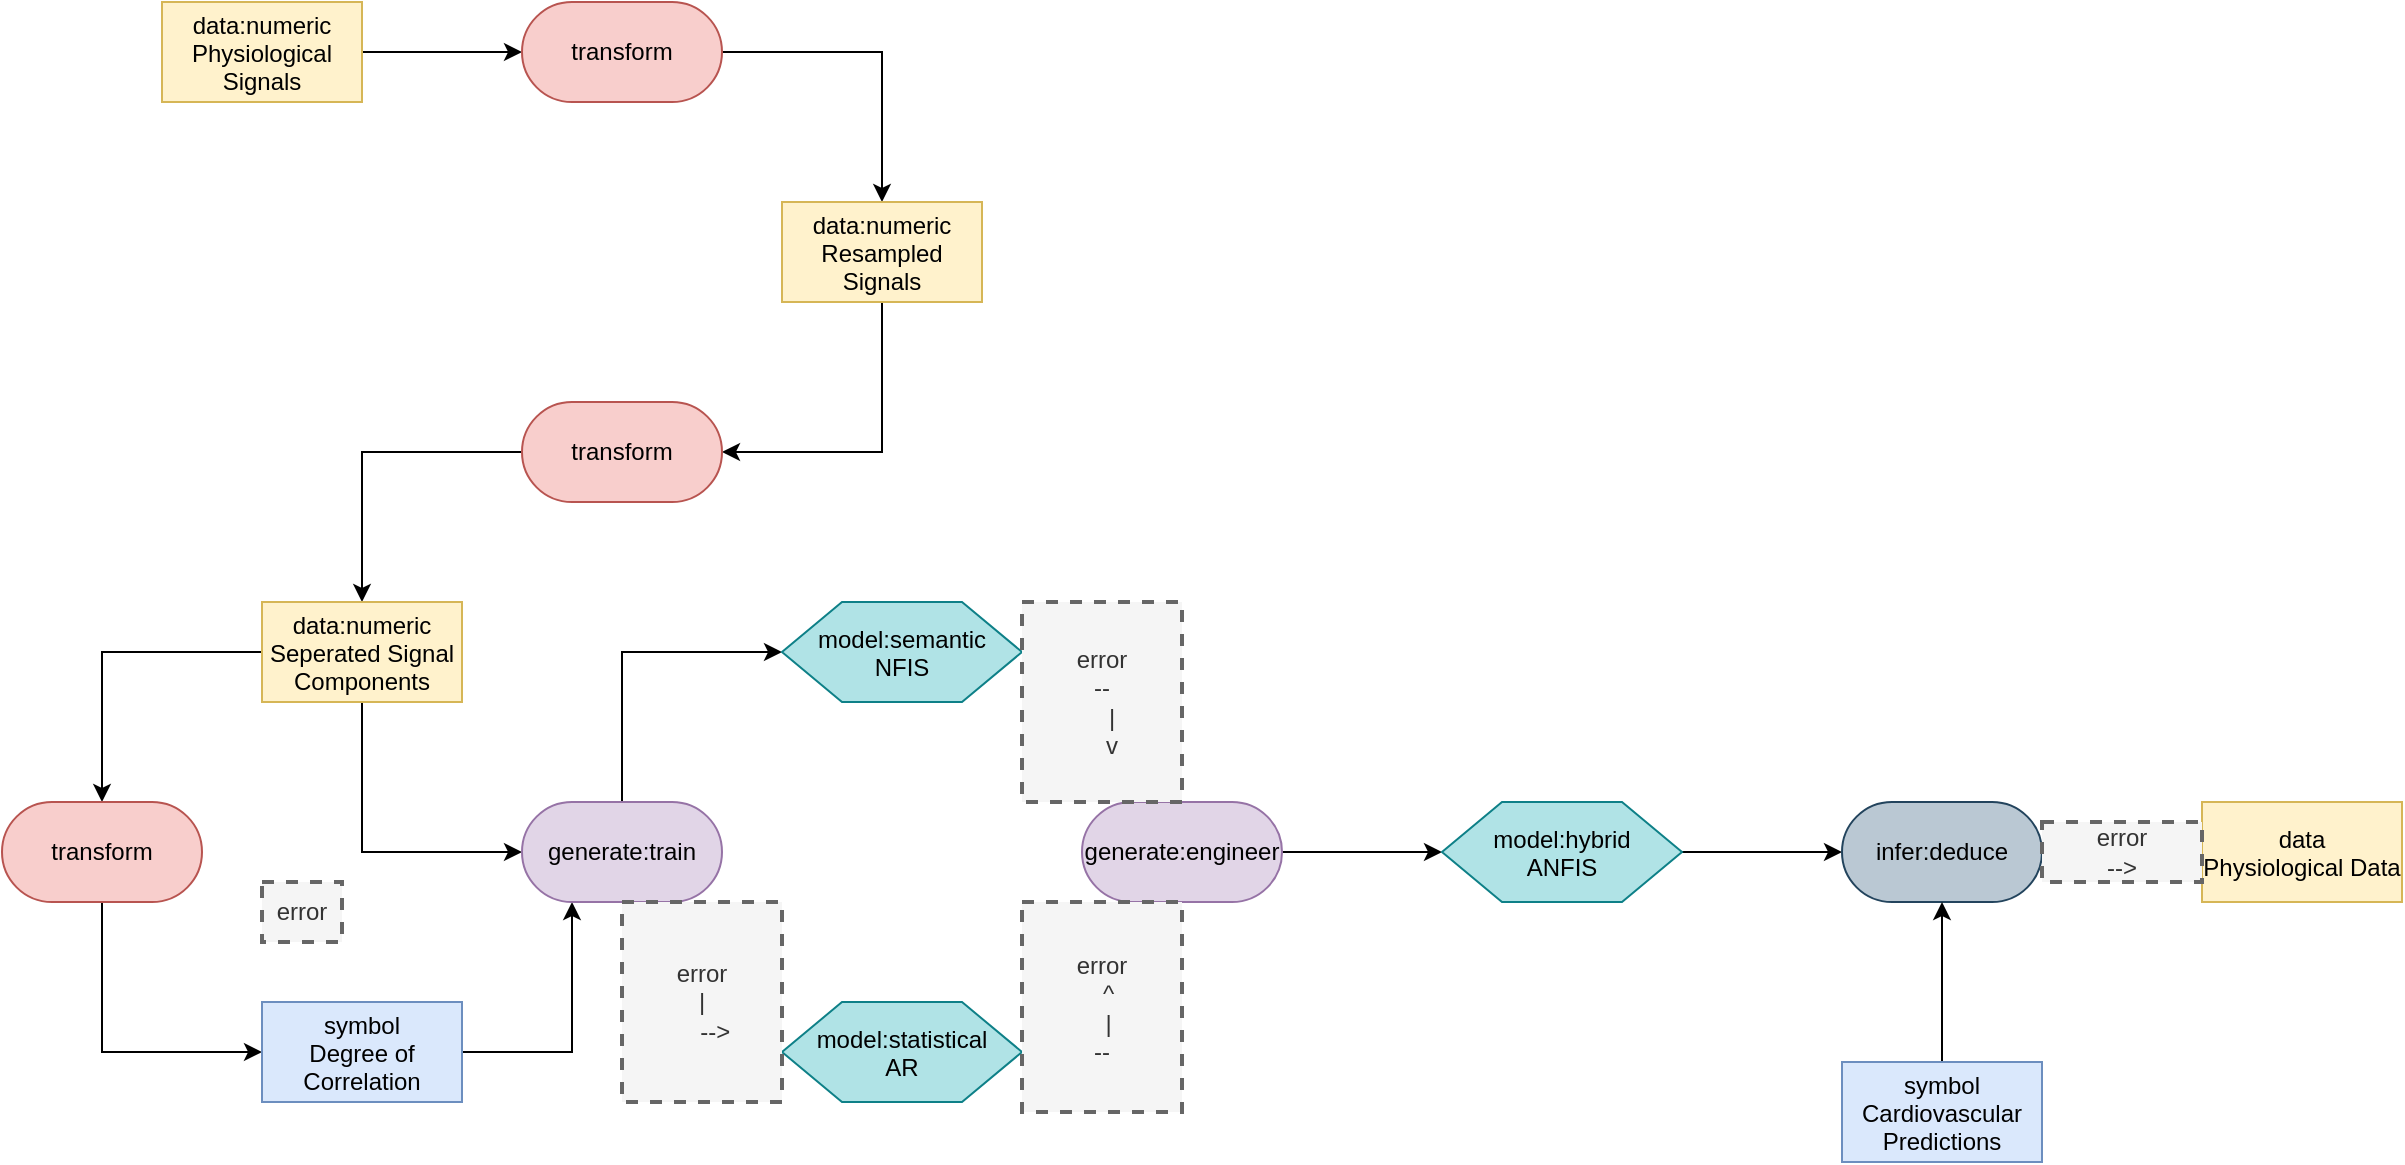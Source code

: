 <mxfile version="27.1.6" pages="2">
  <diagram name="Page-1" id="2KuapKHPaFfON-KTrQ2W">
    <mxGraphModel dx="1572" dy="942" grid="1" gridSize="10" guides="1" tooltips="1" connect="1" arrows="1" fold="1" page="1" pageScale="1" pageWidth="3300" pageHeight="4681" math="0" shadow="0">
      <root>
        <mxCell id="0" />
        <mxCell id="1" parent="0" />
        <mxCell id="aLVupdV_c1AP2KSebhh2-3" style="edgeStyle=orthogonalEdgeStyle;rounded=0;orthogonalLoop=1;jettySize=auto;html=1;exitX=1;exitY=0.5;exitDx=0;exitDy=0;entryX=0;entryY=0.5;entryDx=0;entryDy=0;" edge="1" parent="1" source="aLVupdV_c1AP2KSebhh2-1" target="aLVupdV_c1AP2KSebhh2-2">
          <mxGeometry relative="1" as="geometry" />
        </mxCell>
        <mxCell id="aLVupdV_c1AP2KSebhh2-1" value="data:numeric&#xa;Physiological&#xa;Signals" style="rectangle;fillColor=#fff2cc;strokeColor=#d6b656;" name="data" vertex="1" parent="1">
          <mxGeometry x="340" y="230" width="100" height="50" as="geometry" />
        </mxCell>
        <mxCell id="aLVupdV_c1AP2KSebhh2-5" style="edgeStyle=orthogonalEdgeStyle;rounded=0;orthogonalLoop=1;jettySize=auto;html=1;exitX=1;exitY=0.5;exitDx=0;exitDy=0;entryX=0.5;entryY=0;entryDx=0;entryDy=0;" edge="1" parent="1" source="aLVupdV_c1AP2KSebhh2-2" target="aLVupdV_c1AP2KSebhh2-4">
          <mxGeometry relative="1" as="geometry" />
        </mxCell>
        <mxCell id="aLVupdV_c1AP2KSebhh2-2" value="transform" style="rounded=1;whiteSpace=wrap;html=1;arcSize=50;fillColor=#f8cecc;strokeColor=#b85450;" name="transform" vertex="1" parent="1">
          <mxGeometry x="520" y="230" width="100" height="50" as="geometry" />
        </mxCell>
        <mxCell id="aLVupdV_c1AP2KSebhh2-7" style="edgeStyle=orthogonalEdgeStyle;rounded=0;orthogonalLoop=1;jettySize=auto;html=1;exitX=0.5;exitY=1;exitDx=0;exitDy=0;entryX=1;entryY=0.5;entryDx=0;entryDy=0;" edge="1" parent="1" source="aLVupdV_c1AP2KSebhh2-4" target="aLVupdV_c1AP2KSebhh2-6">
          <mxGeometry relative="1" as="geometry" />
        </mxCell>
        <mxCell id="aLVupdV_c1AP2KSebhh2-4" value="data:numeric&#xa;Resampled&#xa;Signals" style="rectangle;fillColor=#fff2cc;strokeColor=#d6b656;" name="data" vertex="1" parent="1">
          <mxGeometry x="650" y="330" width="100" height="50" as="geometry" />
        </mxCell>
        <mxCell id="aLVupdV_c1AP2KSebhh2-9" style="edgeStyle=orthogonalEdgeStyle;rounded=0;orthogonalLoop=1;jettySize=auto;html=1;exitX=0;exitY=0.5;exitDx=0;exitDy=0;entryX=0.5;entryY=0;entryDx=0;entryDy=0;" edge="1" parent="1" source="aLVupdV_c1AP2KSebhh2-6" target="aLVupdV_c1AP2KSebhh2-8">
          <mxGeometry relative="1" as="geometry" />
        </mxCell>
        <mxCell id="aLVupdV_c1AP2KSebhh2-6" value="transform" style="rounded=1;whiteSpace=wrap;html=1;arcSize=50;fillColor=#f8cecc;strokeColor=#b85450;" name="transform" vertex="1" parent="1" tooltip="⚠️ Node not part of any valid pattern.">
          <mxGeometry x="520" y="430" width="100" height="50" as="geometry" />
        </mxCell>
        <mxCell id="aLVupdV_c1AP2KSebhh2-11" style="edgeStyle=orthogonalEdgeStyle;rounded=0;orthogonalLoop=1;jettySize=auto;html=1;exitX=0;exitY=0.5;exitDx=0;exitDy=0;entryX=0.5;entryY=0;entryDx=0;entryDy=0;" edge="1" parent="1" source="aLVupdV_c1AP2KSebhh2-8" target="aLVupdV_c1AP2KSebhh2-10">
          <mxGeometry relative="1" as="geometry" />
        </mxCell>
        <mxCell id="aLVupdV_c1AP2KSebhh2-16" style="edgeStyle=orthogonalEdgeStyle;rounded=0;orthogonalLoop=1;jettySize=auto;html=1;exitX=0.5;exitY=1;exitDx=0;exitDy=0;entryX=0;entryY=0.5;entryDx=0;entryDy=0;" edge="1" parent="1" source="aLVupdV_c1AP2KSebhh2-8" target="aLVupdV_c1AP2KSebhh2-14">
          <mxGeometry relative="1" as="geometry" />
        </mxCell>
        <mxCell id="aLVupdV_c1AP2KSebhh2-8" value="data:numeric&#xa;Seperated Signal&#xa;Components" style="rectangle;fillColor=#fff2cc;strokeColor=#d6b656;" name="data" vertex="1" parent="1" tooltip="⚠️ Node not part of any valid pattern.">
          <mxGeometry x="390" y="530" width="100" height="50" as="geometry" />
        </mxCell>
        <mxCell id="aLVupdV_c1AP2KSebhh2-13" style="edgeStyle=orthogonalEdgeStyle;rounded=0;orthogonalLoop=1;jettySize=auto;html=1;exitX=0.5;exitY=1;exitDx=0;exitDy=0;entryX=0;entryY=0.5;entryDx=0;entryDy=0;" edge="1" parent="1" source="aLVupdV_c1AP2KSebhh2-10" target="aLVupdV_c1AP2KSebhh2-12">
          <mxGeometry relative="1" as="geometry" />
        </mxCell>
        <mxCell id="aLVupdV_c1AP2KSebhh2-10" value="transform" style="rounded=1;whiteSpace=wrap;html=1;arcSize=50;fillColor=#f8cecc;strokeColor=#b85450;" name="transform" vertex="1" parent="1" tooltip="⚠️ Node not part of any valid pattern.">
          <mxGeometry x="260" y="630" width="100" height="50" as="geometry" />
        </mxCell>
        <mxCell id="aLVupdV_c1AP2KSebhh2-18" style="edgeStyle=orthogonalEdgeStyle;rounded=0;orthogonalLoop=1;jettySize=auto;html=1;exitX=1;exitY=0.5;exitDx=0;exitDy=0;entryX=0.25;entryY=1;entryDx=0;entryDy=0;" edge="1" parent="1" source="aLVupdV_c1AP2KSebhh2-12" target="aLVupdV_c1AP2KSebhh2-14">
          <mxGeometry relative="1" as="geometry" />
        </mxCell>
        <mxCell id="aLVupdV_c1AP2KSebhh2-12" value="symbol&#xa;Degree of&#xa;Correlation" style="rectangle;fillColor=#dae8fc;strokeColor=#6c8ebf;" name="symbol" vertex="1" parent="1" tooltip="⚠️ Node not part of any valid pattern.">
          <mxGeometry x="390" y="730" width="100" height="50" as="geometry" />
        </mxCell>
        <mxCell id="aLVupdV_c1AP2KSebhh2-19" style="edgeStyle=orthogonalEdgeStyle;rounded=0;orthogonalLoop=1;jettySize=auto;html=1;exitX=0.5;exitY=0;exitDx=0;exitDy=0;entryX=0;entryY=0.5;entryDx=0;entryDy=0;" edge="1" parent="1" source="aLVupdV_c1AP2KSebhh2-14" target="aLVupdV_c1AP2KSebhh2-17">
          <mxGeometry relative="1" as="geometry" />
        </mxCell>
        <mxCell id="aLVupdV_c1AP2KSebhh2-14" value="generate:train" style="rounded=1;whiteSpace=wrap;html=1;arcSize=50;fillColor=#e1d5e7;strokeColor=#9673a6;" name="generate:train" vertex="1" parent="1" tooltip="⚠️ Node not part of any valid pattern.">
          <mxGeometry x="520" y="630" width="100" height="50" as="geometry" />
        </mxCell>
        <mxCell id="aLVupdV_c1AP2KSebhh2-17" value="model:semantic&#xa;NFIS" style="shape=hexagon;perimeter=hexagonPerimeter2;fillColor=#b0e3e6;strokeColor=#0e8088;" name="model" vertex="1" parent="1">
          <mxGeometry x="650" y="530" width="120" height="50" as="geometry" />
        </mxCell>
        <mxCell id="aLVupdV_c1AP2KSebhh2-20" value="model:statistical&#xa;AR" style="shape=hexagon;perimeter=hexagonPerimeter2;fillColor=#b0e3e6;strokeColor=#0e8088;" name="model" vertex="1" parent="1">
          <mxGeometry x="650" y="730" width="120" height="50" as="geometry" />
        </mxCell>
        <mxCell id="aLVupdV_c1AP2KSebhh2-22" value="&lt;div&gt;error&lt;/div&gt;&lt;div&gt;|&lt;/div&gt;&lt;div&gt;&amp;nbsp;&amp;nbsp;&amp;nbsp; --&amp;gt;&lt;/div&gt;" style="text;html=1;align=center;verticalAlign=middle;whiteSpace=wrap;rounded=0;dashed=1;fillColor=#f5f5f5;fontColor=#333333;strokeColor=#666666;strokeWidth=2;" name="text" vertex="1" parent="1">
          <mxGeometry x="570" y="680" width="80" height="100" as="geometry" />
        </mxCell>
        <mxCell id="aLVupdV_c1AP2KSebhh2-29" style="edgeStyle=orthogonalEdgeStyle;rounded=0;orthogonalLoop=1;jettySize=auto;html=1;exitX=1;exitY=0.5;exitDx=0;exitDy=0;entryX=0;entryY=0.5;entryDx=0;entryDy=0;" edge="1" parent="1" source="aLVupdV_c1AP2KSebhh2-23" target="aLVupdV_c1AP2KSebhh2-28">
          <mxGeometry relative="1" as="geometry" />
        </mxCell>
        <mxCell id="aLVupdV_c1AP2KSebhh2-23" value="generate:engineer" style="rounded=1;whiteSpace=wrap;html=1;arcSize=50;fillColor=#e1d5e7;strokeColor=#9673a6;" name="generate:engineer" vertex="1" parent="1">
          <mxGeometry x="800" y="630" width="100" height="50" as="geometry" />
        </mxCell>
        <mxCell id="aLVupdV_c1AP2KSebhh2-26" value="&lt;div&gt;error&lt;/div&gt;&lt;div&gt;--&lt;/div&gt;&lt;div&gt;&amp;nbsp;&amp;nbsp; |&lt;/div&gt;&lt;div&gt;&amp;nbsp;&amp;nbsp; v&lt;/div&gt;" style="text;html=1;align=center;verticalAlign=middle;whiteSpace=wrap;rounded=0;dashed=1;fillColor=#f5f5f5;fontColor=#333333;strokeColor=#666666;strokeWidth=2;" name="text" vertex="1" parent="1">
          <mxGeometry x="770" y="530" width="80" height="100" as="geometry" />
        </mxCell>
        <mxCell id="aLVupdV_c1AP2KSebhh2-27" value="&lt;div&gt;error&lt;/div&gt;&lt;div&gt;&amp;nbsp; ^&lt;/div&gt;&lt;div&gt;&amp;nbsp; |&lt;/div&gt;&lt;div&gt;--&lt;/div&gt;" style="text;html=1;align=center;verticalAlign=middle;whiteSpace=wrap;rounded=0;dashed=1;fillColor=#f5f5f5;fontColor=#333333;strokeColor=#666666;strokeWidth=2;" name="text" vertex="1" parent="1">
          <mxGeometry x="770" y="680" width="80" height="105" as="geometry" />
        </mxCell>
        <mxCell id="aLVupdV_c1AP2KSebhh2-31" style="edgeStyle=orthogonalEdgeStyle;rounded=0;orthogonalLoop=1;jettySize=auto;html=1;exitX=1;exitY=0.5;exitDx=0;exitDy=0;entryX=0;entryY=0.5;entryDx=0;entryDy=0;" edge="1" parent="1" source="aLVupdV_c1AP2KSebhh2-28" target="aLVupdV_c1AP2KSebhh2-30">
          <mxGeometry relative="1" as="geometry" />
        </mxCell>
        <mxCell id="aLVupdV_c1AP2KSebhh2-28" value="model:hybrid&#xa;ANFIS" style="shape=hexagon;perimeter=hexagonPerimeter2;fillColor=#b0e3e6;strokeColor=#0e8088;" name="model" vertex="1" parent="1">
          <mxGeometry x="980" y="630" width="120" height="50" as="geometry" />
        </mxCell>
        <mxCell id="aLVupdV_c1AP2KSebhh2-30" value="infer:deduce" style="rounded=1;whiteSpace=wrap;html=1;arcSize=50;fillColor=#bac8d3;strokeColor=#23445d;" name="infer:deduce" vertex="1" parent="1">
          <mxGeometry x="1180" y="630" width="100" height="50" as="geometry" />
        </mxCell>
        <mxCell id="aLVupdV_c1AP2KSebhh2-33" style="edgeStyle=orthogonalEdgeStyle;rounded=0;orthogonalLoop=1;jettySize=auto;html=1;exitX=0.5;exitY=0;exitDx=0;exitDy=0;entryX=0.5;entryY=1;entryDx=0;entryDy=0;" edge="1" parent="1" source="aLVupdV_c1AP2KSebhh2-32" target="aLVupdV_c1AP2KSebhh2-30">
          <mxGeometry relative="1" as="geometry" />
        </mxCell>
        <mxCell id="aLVupdV_c1AP2KSebhh2-32" value="symbol&#xa;Cardiovascular&#xa;Predictions" style="rectangle;fillColor=#dae8fc;strokeColor=#6c8ebf;" name="symbol" vertex="1" parent="1">
          <mxGeometry x="1180" y="760" width="100" height="50" as="geometry" />
        </mxCell>
        <mxCell id="aLVupdV_c1AP2KSebhh2-34" value="data&#xa;Physiological Data" style="rectangle;fillColor=#fff2cc;strokeColor=#d6b656;" name="data" vertex="1" parent="1">
          <mxGeometry x="1360" y="630" width="100" height="50" as="geometry" />
        </mxCell>
        <mxCell id="aLVupdV_c1AP2KSebhh2-36" value="&lt;div&gt;error&lt;/div&gt;&lt;div&gt;--&amp;gt;&lt;/div&gt;" style="text;html=1;align=center;verticalAlign=middle;whiteSpace=wrap;rounded=0;dashed=1;fillColor=#f5f5f5;fontColor=#333333;strokeColor=#666666;strokeWidth=2;" name="text" vertex="1" parent="1">
          <mxGeometry x="1280" y="640" width="80" height="30" as="geometry" />
        </mxCell>
        <mxCell id="aLVupdV_c1AP2KSebhh2-37" value="error" style="text;html=1;align=center;verticalAlign=middle;whiteSpace=wrap;rounded=0;dashed=1;fillColor=#f5f5f5;fontColor=#333333;strokeColor=#666666;strokeWidth=2;" name="text" vertex="1" parent="1">
          <mxGeometry x="390" y="670" width="40" height="30" as="geometry" />
        </mxCell>
      </root>
    </mxGraphModel>
  </diagram>
  <diagram name="Copy of Page-1" id="L0sJu81LDxTmCAu5Z9dS">
    <mxGraphModel dx="1310" dy="785" grid="1" gridSize="10" guides="1" tooltips="1" connect="1" arrows="1" fold="1" page="1" pageScale="1" pageWidth="3300" pageHeight="4681" math="0" shadow="0">
      <root>
        <mxCell id="xs6JAfWULOUdbCFBbUKk-0" />
        <mxCell id="xs6JAfWULOUdbCFBbUKk-1" parent="xs6JAfWULOUdbCFBbUKk-0" />
        <mxCell id="xs6JAfWULOUdbCFBbUKk-2" style="edgeStyle=orthogonalEdgeStyle;rounded=0;orthogonalLoop=1;jettySize=auto;html=1;exitX=1;exitY=0.5;exitDx=0;exitDy=0;entryX=0;entryY=0.5;entryDx=0;entryDy=0;" edge="1" parent="xs6JAfWULOUdbCFBbUKk-1" source="xs6JAfWULOUdbCFBbUKk-3" target="xs6JAfWULOUdbCFBbUKk-5">
          <mxGeometry relative="1" as="geometry" />
        </mxCell>
        <mxCell id="xs6JAfWULOUdbCFBbUKk-3" value="data:numeric&#xa;Physiological&#xa;Signals" style="rectangle;fillColor=#fff2cc;strokeColor=#d6b656;" name="data" vertex="1" parent="xs6JAfWULOUdbCFBbUKk-1">
          <mxGeometry x="340" y="230" width="100" height="50" as="geometry" />
        </mxCell>
        <mxCell id="xs6JAfWULOUdbCFBbUKk-4" style="edgeStyle=orthogonalEdgeStyle;rounded=0;orthogonalLoop=1;jettySize=auto;html=1;exitX=1;exitY=0.5;exitDx=0;exitDy=0;entryX=0.5;entryY=0;entryDx=0;entryDy=0;" edge="1" parent="xs6JAfWULOUdbCFBbUKk-1" source="xs6JAfWULOUdbCFBbUKk-5" target="xs6JAfWULOUdbCFBbUKk-7">
          <mxGeometry relative="1" as="geometry" />
        </mxCell>
        <mxCell id="xs6JAfWULOUdbCFBbUKk-5" value="transform" style="rounded=1;whiteSpace=wrap;html=1;arcSize=50;fillColor=#f8cecc;strokeColor=#b85450;" name="transform" vertex="1" parent="xs6JAfWULOUdbCFBbUKk-1">
          <mxGeometry x="520" y="230" width="100" height="50" as="geometry" />
        </mxCell>
        <mxCell id="xs6JAfWULOUdbCFBbUKk-6" style="edgeStyle=orthogonalEdgeStyle;rounded=0;orthogonalLoop=1;jettySize=auto;html=1;exitX=0.5;exitY=1;exitDx=0;exitDy=0;entryX=1;entryY=0.5;entryDx=0;entryDy=0;" edge="1" parent="xs6JAfWULOUdbCFBbUKk-1" source="xs6JAfWULOUdbCFBbUKk-7" target="xs6JAfWULOUdbCFBbUKk-9">
          <mxGeometry relative="1" as="geometry" />
        </mxCell>
        <mxCell id="xs6JAfWULOUdbCFBbUKk-7" value="data:numeric&#xa;Resampled&#xa;Signals" style="rectangle;fillColor=#fff2cc;strokeColor=#d6b656;" name="data" vertex="1" parent="xs6JAfWULOUdbCFBbUKk-1">
          <mxGeometry x="650" y="330" width="100" height="50" as="geometry" />
        </mxCell>
        <mxCell id="xs6JAfWULOUdbCFBbUKk-8" style="edgeStyle=orthogonalEdgeStyle;rounded=0;orthogonalLoop=1;jettySize=auto;html=1;exitX=0;exitY=0.5;exitDx=0;exitDy=0;entryX=0.5;entryY=0;entryDx=0;entryDy=0;" edge="1" parent="xs6JAfWULOUdbCFBbUKk-1" source="xs6JAfWULOUdbCFBbUKk-9" target="xs6JAfWULOUdbCFBbUKk-12">
          <mxGeometry relative="1" as="geometry" />
        </mxCell>
        <mxCell id="xs6JAfWULOUdbCFBbUKk-9" value="transform" style="rounded=1;whiteSpace=wrap;html=1;arcSize=50;fillColor=#f8cecc;strokeColor=#b85450;" name="transform" vertex="1" parent="xs6JAfWULOUdbCFBbUKk-1">
          <mxGeometry x="520" y="430" width="100" height="50" as="geometry" />
        </mxCell>
        <mxCell id="xs6JAfWULOUdbCFBbUKk-10" style="edgeStyle=orthogonalEdgeStyle;rounded=0;orthogonalLoop=1;jettySize=auto;html=1;exitX=0;exitY=0.5;exitDx=0;exitDy=0;entryX=0.5;entryY=0;entryDx=0;entryDy=0;" edge="1" parent="xs6JAfWULOUdbCFBbUKk-1" source="xs6JAfWULOUdbCFBbUKk-12" target="xs6JAfWULOUdbCFBbUKk-14">
          <mxGeometry relative="1" as="geometry" />
        </mxCell>
        <mxCell id="xs6JAfWULOUdbCFBbUKk-11" style="edgeStyle=orthogonalEdgeStyle;rounded=0;orthogonalLoop=1;jettySize=auto;html=1;exitX=0.5;exitY=1;exitDx=0;exitDy=0;entryX=0;entryY=0.5;entryDx=0;entryDy=0;" edge="1" parent="xs6JAfWULOUdbCFBbUKk-1" source="xs6JAfWULOUdbCFBbUKk-12" target="xs6JAfWULOUdbCFBbUKk-18">
          <mxGeometry relative="1" as="geometry" />
        </mxCell>
        <mxCell id="xs6JAfWULOUdbCFBbUKk-12" value="data:numeric&#xa;Seperated Signal&#xa;Components" style="rectangle;fillColor=#fff2cc;strokeColor=#d6b656;" name="data" vertex="1" parent="xs6JAfWULOUdbCFBbUKk-1">
          <mxGeometry x="390" y="530" width="100" height="50" as="geometry" />
        </mxCell>
        <mxCell id="xs6JAfWULOUdbCFBbUKk-13" style="edgeStyle=orthogonalEdgeStyle;rounded=0;orthogonalLoop=1;jettySize=auto;html=1;exitX=0.5;exitY=1;exitDx=0;exitDy=0;entryX=0;entryY=0.5;entryDx=0;entryDy=0;" edge="1" parent="xs6JAfWULOUdbCFBbUKk-1" source="xs6JAfWULOUdbCFBbUKk-14" target="xs6JAfWULOUdbCFBbUKk-16">
          <mxGeometry relative="1" as="geometry" />
        </mxCell>
        <mxCell id="xs6JAfWULOUdbCFBbUKk-14" value="transform" style="rounded=1;whiteSpace=wrap;html=1;arcSize=50;fillColor=#f8cecc;strokeColor=#b85450;" name="transform" vertex="1" parent="xs6JAfWULOUdbCFBbUKk-1" tooltip="⚠️ Node not part of any valid pattern.">
          <mxGeometry x="260" y="630" width="100" height="50" as="geometry" />
        </mxCell>
        <mxCell id="xs6JAfWULOUdbCFBbUKk-15" style="edgeStyle=orthogonalEdgeStyle;rounded=0;orthogonalLoop=1;jettySize=auto;html=1;exitX=1;exitY=0.5;exitDx=0;exitDy=0;entryX=0.25;entryY=1;entryDx=0;entryDy=0;" edge="1" parent="xs6JAfWULOUdbCFBbUKk-1" source="xs6JAfWULOUdbCFBbUKk-16" target="xs6JAfWULOUdbCFBbUKk-18">
          <mxGeometry relative="1" as="geometry" />
        </mxCell>
        <mxCell id="xs6JAfWULOUdbCFBbUKk-16" value="symbol&#xa;Degree of&#xa;Correlation" style="rectangle;fillColor=#dae8fc;strokeColor=#6c8ebf;" name="symbol" vertex="1" parent="xs6JAfWULOUdbCFBbUKk-1" tooltip="⚠️ Node not part of any valid pattern.">
          <mxGeometry x="390" y="730" width="100" height="50" as="geometry" />
        </mxCell>
        <mxCell id="xs6JAfWULOUdbCFBbUKk-17" style="edgeStyle=orthogonalEdgeStyle;rounded=0;orthogonalLoop=1;jettySize=auto;html=1;exitX=0.5;exitY=0;exitDx=0;exitDy=0;entryX=0;entryY=0.5;entryDx=0;entryDy=0;" edge="1" parent="xs6JAfWULOUdbCFBbUKk-1" source="xs6JAfWULOUdbCFBbUKk-18" target="xs6JAfWULOUdbCFBbUKk-19">
          <mxGeometry relative="1" as="geometry" />
        </mxCell>
        <mxCell id="W1qUaCX6Uvw2S0xoWCcr-1" style="edgeStyle=orthogonalEdgeStyle;rounded=0;orthogonalLoop=1;jettySize=auto;html=1;exitX=0.75;exitY=1;exitDx=0;exitDy=0;entryX=0;entryY=0.5;entryDx=0;entryDy=0;" edge="1" parent="xs6JAfWULOUdbCFBbUKk-1" source="xs6JAfWULOUdbCFBbUKk-18" target="xs6JAfWULOUdbCFBbUKk-20">
          <mxGeometry relative="1" as="geometry" />
        </mxCell>
        <mxCell id="xs6JAfWULOUdbCFBbUKk-18" value="generate:train" style="rounded=1;whiteSpace=wrap;html=1;arcSize=50;fillColor=#e1d5e7;strokeColor=#9673a6;" name="generate:train" vertex="1" parent="xs6JAfWULOUdbCFBbUKk-1">
          <mxGeometry x="520" y="630" width="100" height="50" as="geometry" />
        </mxCell>
        <mxCell id="W1qUaCX6Uvw2S0xoWCcr-0" style="edgeStyle=orthogonalEdgeStyle;rounded=0;orthogonalLoop=1;jettySize=auto;html=1;exitX=1;exitY=0.5;exitDx=0;exitDy=0;entryX=0.5;entryY=0;entryDx=0;entryDy=0;" edge="1" parent="xs6JAfWULOUdbCFBbUKk-1" source="xs6JAfWULOUdbCFBbUKk-19" target="xs6JAfWULOUdbCFBbUKk-23">
          <mxGeometry relative="1" as="geometry" />
        </mxCell>
        <mxCell id="xs6JAfWULOUdbCFBbUKk-19" value="model:semantic&#xa;NFIS" style="shape=hexagon;perimeter=hexagonPerimeter2;fillColor=#b0e3e6;strokeColor=#0e8088;" name="model" vertex="1" parent="xs6JAfWULOUdbCFBbUKk-1" tooltip="⚠️ Node not part of any valid pattern.">
          <mxGeometry x="650" y="530" width="120" height="50" as="geometry" />
        </mxCell>
        <mxCell id="W1qUaCX6Uvw2S0xoWCcr-2" style="edgeStyle=orthogonalEdgeStyle;rounded=0;orthogonalLoop=1;jettySize=auto;html=1;exitX=1;exitY=0.5;exitDx=0;exitDy=0;entryX=0.5;entryY=1;entryDx=0;entryDy=0;" edge="1" parent="xs6JAfWULOUdbCFBbUKk-1" source="xs6JAfWULOUdbCFBbUKk-20" target="xs6JAfWULOUdbCFBbUKk-23">
          <mxGeometry relative="1" as="geometry" />
        </mxCell>
        <mxCell id="xs6JAfWULOUdbCFBbUKk-20" value="model:statistical&#xa;AR" style="shape=hexagon;perimeter=hexagonPerimeter2;fillColor=#b0e3e6;strokeColor=#0e8088;" name="model" vertex="1" parent="xs6JAfWULOUdbCFBbUKk-1" tooltip="⚠️ Node not part of any valid pattern.">
          <mxGeometry x="650" y="730" width="120" height="50" as="geometry" />
        </mxCell>
        <mxCell id="xs6JAfWULOUdbCFBbUKk-22" style="edgeStyle=orthogonalEdgeStyle;rounded=0;orthogonalLoop=1;jettySize=auto;html=1;exitX=1;exitY=0.5;exitDx=0;exitDy=0;entryX=0;entryY=0.5;entryDx=0;entryDy=0;" edge="1" parent="xs6JAfWULOUdbCFBbUKk-1" source="xs6JAfWULOUdbCFBbUKk-23" target="xs6JAfWULOUdbCFBbUKk-27">
          <mxGeometry relative="1" as="geometry" />
        </mxCell>
        <mxCell id="xs6JAfWULOUdbCFBbUKk-23" value="generate:engineer" style="rounded=1;whiteSpace=wrap;html=1;arcSize=50;fillColor=#e1d5e7;strokeColor=#9673a6;" name="generate:engineer" vertex="1" parent="xs6JAfWULOUdbCFBbUKk-1" tooltip="⚠️ Node not part of any valid pattern.">
          <mxGeometry x="800" y="630" width="100" height="50" as="geometry" />
        </mxCell>
        <mxCell id="xs6JAfWULOUdbCFBbUKk-26" style="edgeStyle=orthogonalEdgeStyle;rounded=0;orthogonalLoop=1;jettySize=auto;html=1;exitX=1;exitY=0.5;exitDx=0;exitDy=0;entryX=0;entryY=0.5;entryDx=0;entryDy=0;" edge="1" parent="xs6JAfWULOUdbCFBbUKk-1" source="xs6JAfWULOUdbCFBbUKk-27" target="xs6JAfWULOUdbCFBbUKk-28">
          <mxGeometry relative="1" as="geometry" />
        </mxCell>
        <mxCell id="xs6JAfWULOUdbCFBbUKk-27" value="model:hybrid&#xa;ANFIS" style="shape=hexagon;perimeter=hexagonPerimeter2;fillColor=#b0e3e6;strokeColor=#0e8088;" name="model" vertex="1" parent="xs6JAfWULOUdbCFBbUKk-1" tooltip="⚠️ Node not part of any valid pattern.">
          <mxGeometry x="980" y="630" width="120" height="50" as="geometry" />
        </mxCell>
        <mxCell id="W1qUaCX6Uvw2S0xoWCcr-3" style="edgeStyle=orthogonalEdgeStyle;rounded=0;orthogonalLoop=1;jettySize=auto;html=1;exitX=1;exitY=0.5;exitDx=0;exitDy=0;entryX=0;entryY=0.5;entryDx=0;entryDy=0;" edge="1" parent="xs6JAfWULOUdbCFBbUKk-1" source="xs6JAfWULOUdbCFBbUKk-28" target="xs6JAfWULOUdbCFBbUKk-31">
          <mxGeometry relative="1" as="geometry" />
        </mxCell>
        <mxCell id="xs6JAfWULOUdbCFBbUKk-28" value="infer:deduce" style="rounded=1;whiteSpace=wrap;html=1;arcSize=50;fillColor=#bac8d3;strokeColor=#23445d;" name="infer:deduce" vertex="1" parent="xs6JAfWULOUdbCFBbUKk-1">
          <mxGeometry x="1180" y="630" width="100" height="50" as="geometry" />
        </mxCell>
        <mxCell id="xs6JAfWULOUdbCFBbUKk-29" style="edgeStyle=orthogonalEdgeStyle;rounded=0;orthogonalLoop=1;jettySize=auto;html=1;exitX=0.5;exitY=0;exitDx=0;exitDy=0;entryX=0.5;entryY=1;entryDx=0;entryDy=0;" edge="1" parent="xs6JAfWULOUdbCFBbUKk-1" source="xs6JAfWULOUdbCFBbUKk-30" target="xs6JAfWULOUdbCFBbUKk-28">
          <mxGeometry relative="1" as="geometry" />
        </mxCell>
        <mxCell id="xs6JAfWULOUdbCFBbUKk-30" value="symbol&#xa;Cardiovascular&#xa;Predictions" style="rectangle;fillColor=#dae8fc;strokeColor=#6c8ebf;" name="symbol" vertex="1" parent="xs6JAfWULOUdbCFBbUKk-1">
          <mxGeometry x="1180" y="760" width="100" height="50" as="geometry" />
        </mxCell>
        <mxCell id="xs6JAfWULOUdbCFBbUKk-31" value="data&#xa;Physiological Data" style="rectangle;fillColor=#fff2cc;strokeColor=#d6b656;" name="data" vertex="1" parent="xs6JAfWULOUdbCFBbUKk-1">
          <mxGeometry x="1360" y="630" width="100" height="50" as="geometry" />
        </mxCell>
        <mxCell id="xs6JAfWULOUdbCFBbUKk-33" value="error" style="text;html=1;align=center;verticalAlign=middle;whiteSpace=wrap;rounded=0;dashed=1;fillColor=#f5f5f5;fontColor=#333333;strokeColor=#666666;strokeWidth=2;" name="text" vertex="1" parent="xs6JAfWULOUdbCFBbUKk-1">
          <mxGeometry x="210" y="640" width="40" height="30" as="geometry" />
        </mxCell>
        <mxCell id="W1qUaCX6Uvw2S0xoWCcr-4" value="error" style="text;html=1;align=center;verticalAlign=middle;whiteSpace=wrap;rounded=0;dashed=1;fillColor=#f5f5f5;fontColor=#333333;strokeColor=#666666;strokeWidth=2;" name="text" vertex="1" parent="xs6JAfWULOUdbCFBbUKk-1">
          <mxGeometry x="870" y="690" width="40" height="30" as="geometry" />
        </mxCell>
      </root>
    </mxGraphModel>
  </diagram>
</mxfile>
